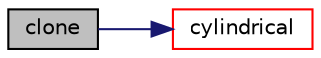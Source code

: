 digraph "clone"
{
  bgcolor="transparent";
  edge [fontname="Helvetica",fontsize="10",labelfontname="Helvetica",labelfontsize="10"];
  node [fontname="Helvetica",fontsize="10",shape=record];
  rankdir="LR";
  Node754 [label="clone",height=0.2,width=0.4,color="black", fillcolor="grey75", style="filled", fontcolor="black"];
  Node754 -> Node755 [color="midnightblue",fontsize="10",style="solid",fontname="Helvetica"];
  Node755 [label="cylindrical",height=0.2,width=0.4,color="red",URL="$a26129.html#af456970902b8f8584ea20736e3842870",tooltip="Construct from dictionary and objectRegistry. "];
}
